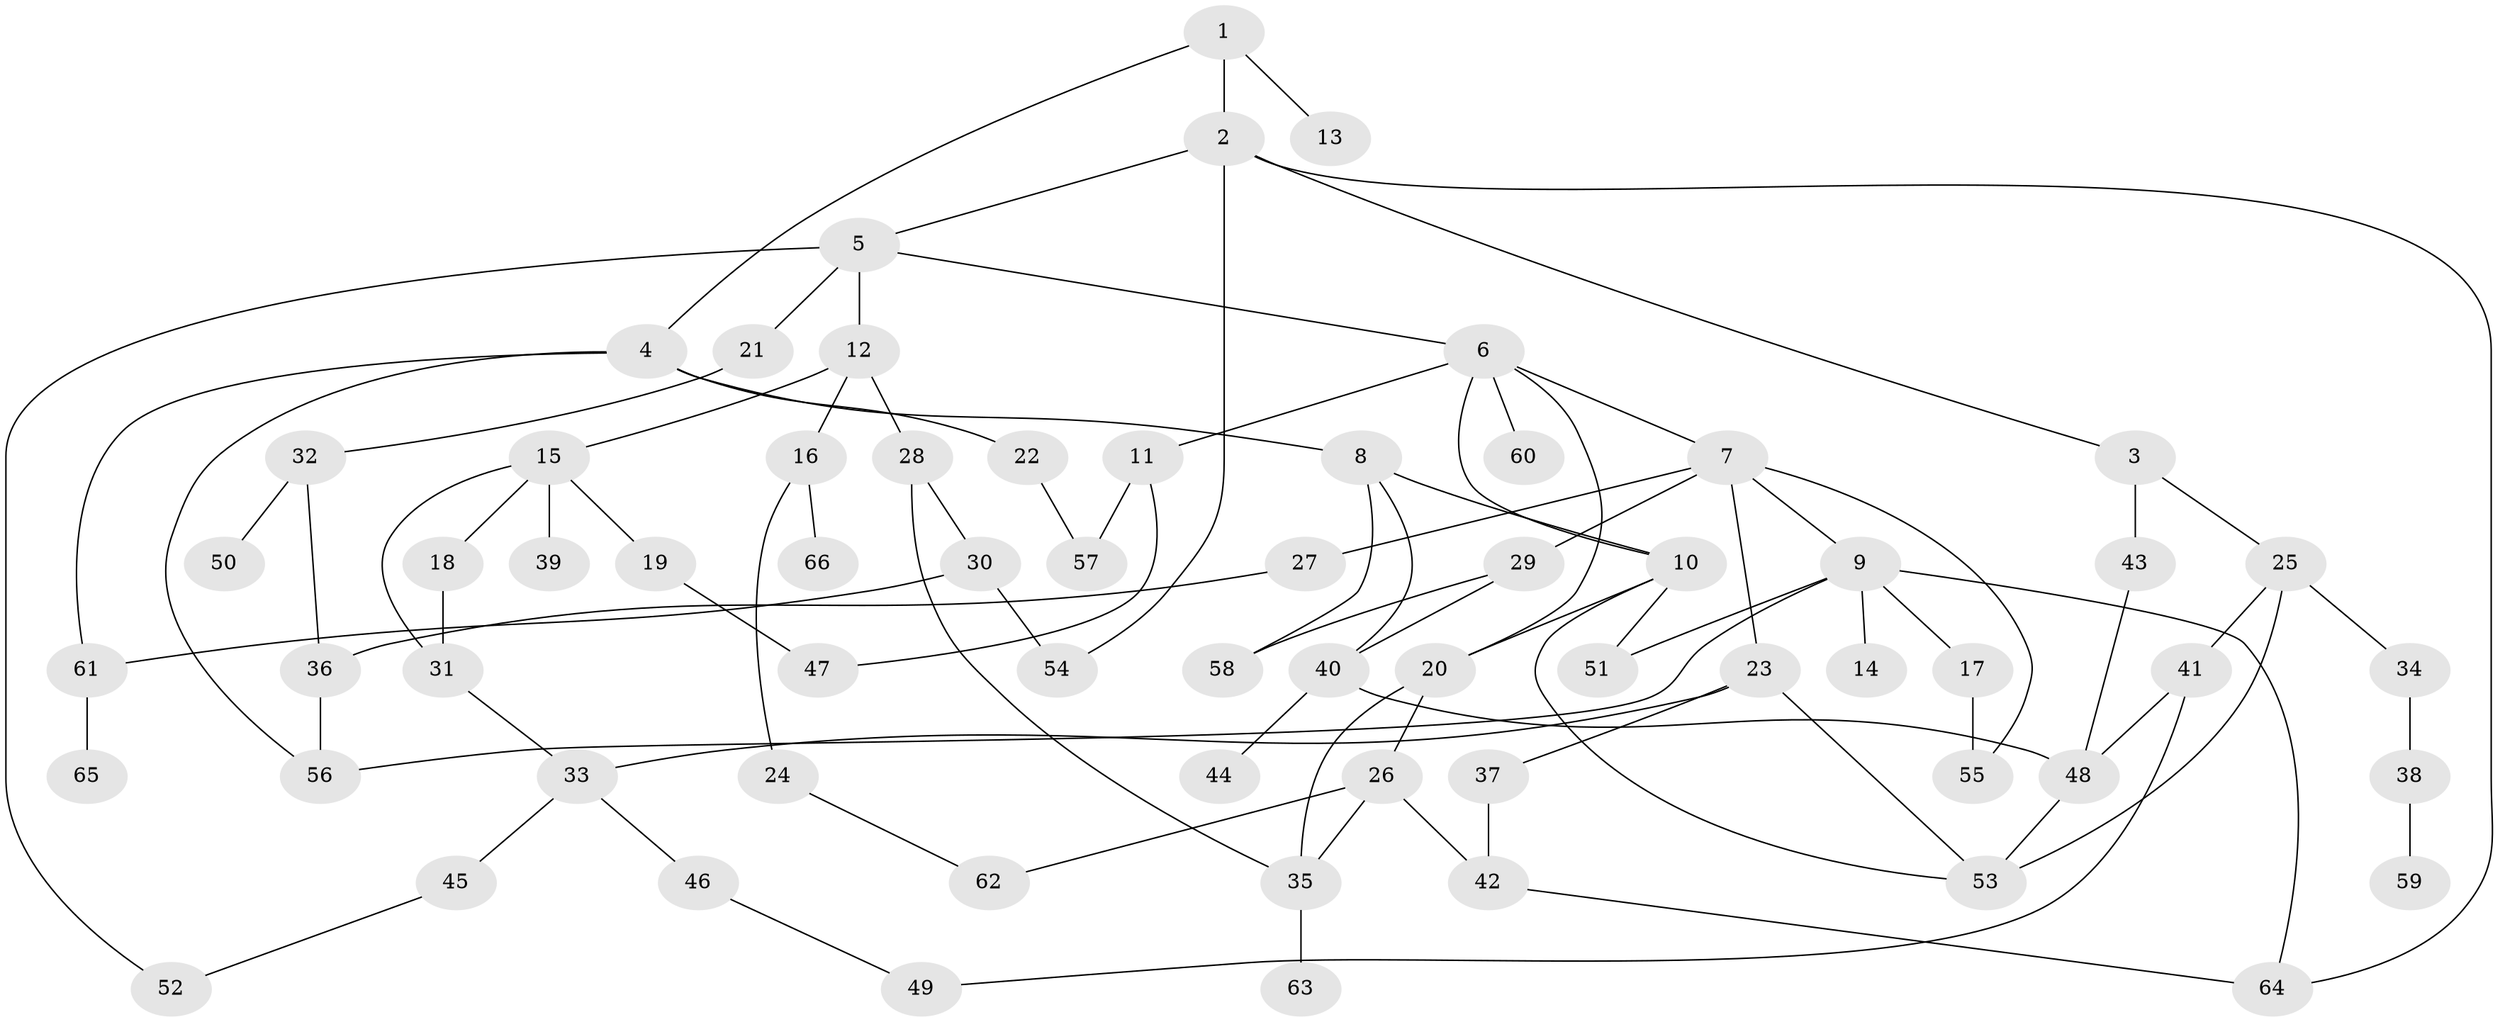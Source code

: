 // coarse degree distribution, {2: 0.3181818181818182, 8: 0.022727272727272728, 3: 0.22727272727272727, 7: 0.022727272727272728, 9: 0.022727272727272728, 5: 0.09090909090909091, 6: 0.022727272727272728, 4: 0.13636363636363635, 1: 0.13636363636363635}
// Generated by graph-tools (version 1.1) at 2025/41/03/06/25 10:41:26]
// undirected, 66 vertices, 93 edges
graph export_dot {
graph [start="1"]
  node [color=gray90,style=filled];
  1;
  2;
  3;
  4;
  5;
  6;
  7;
  8;
  9;
  10;
  11;
  12;
  13;
  14;
  15;
  16;
  17;
  18;
  19;
  20;
  21;
  22;
  23;
  24;
  25;
  26;
  27;
  28;
  29;
  30;
  31;
  32;
  33;
  34;
  35;
  36;
  37;
  38;
  39;
  40;
  41;
  42;
  43;
  44;
  45;
  46;
  47;
  48;
  49;
  50;
  51;
  52;
  53;
  54;
  55;
  56;
  57;
  58;
  59;
  60;
  61;
  62;
  63;
  64;
  65;
  66;
  1 -- 2;
  1 -- 4;
  1 -- 13;
  2 -- 3;
  2 -- 5;
  2 -- 54;
  2 -- 64;
  3 -- 25;
  3 -- 43;
  4 -- 8;
  4 -- 22;
  4 -- 61;
  4 -- 56;
  5 -- 6;
  5 -- 12;
  5 -- 21;
  5 -- 52;
  6 -- 7;
  6 -- 11;
  6 -- 20;
  6 -- 60;
  6 -- 10;
  7 -- 9;
  7 -- 23;
  7 -- 27;
  7 -- 29;
  7 -- 55;
  8 -- 10;
  8 -- 58;
  8 -- 40;
  9 -- 14;
  9 -- 17;
  9 -- 56;
  9 -- 64;
  9 -- 51;
  10 -- 51;
  10 -- 53;
  10 -- 20;
  11 -- 47;
  11 -- 57;
  12 -- 15;
  12 -- 16;
  12 -- 28;
  15 -- 18;
  15 -- 19;
  15 -- 31;
  15 -- 39;
  16 -- 24;
  16 -- 66;
  17 -- 55;
  18 -- 31;
  19 -- 47;
  20 -- 26;
  20 -- 35;
  21 -- 32;
  22 -- 57;
  23 -- 33;
  23 -- 37;
  23 -- 53;
  24 -- 62;
  25 -- 34;
  25 -- 41;
  25 -- 53;
  26 -- 42;
  26 -- 35;
  26 -- 62;
  27 -- 36;
  28 -- 30;
  28 -- 35;
  29 -- 40;
  29 -- 58;
  30 -- 61;
  30 -- 54;
  31 -- 33;
  32 -- 36;
  32 -- 50;
  33 -- 45;
  33 -- 46;
  34 -- 38;
  35 -- 63;
  36 -- 56;
  37 -- 42;
  38 -- 59;
  40 -- 44;
  40 -- 48;
  41 -- 49;
  41 -- 48;
  42 -- 64;
  43 -- 48;
  45 -- 52;
  46 -- 49;
  48 -- 53;
  61 -- 65;
}
